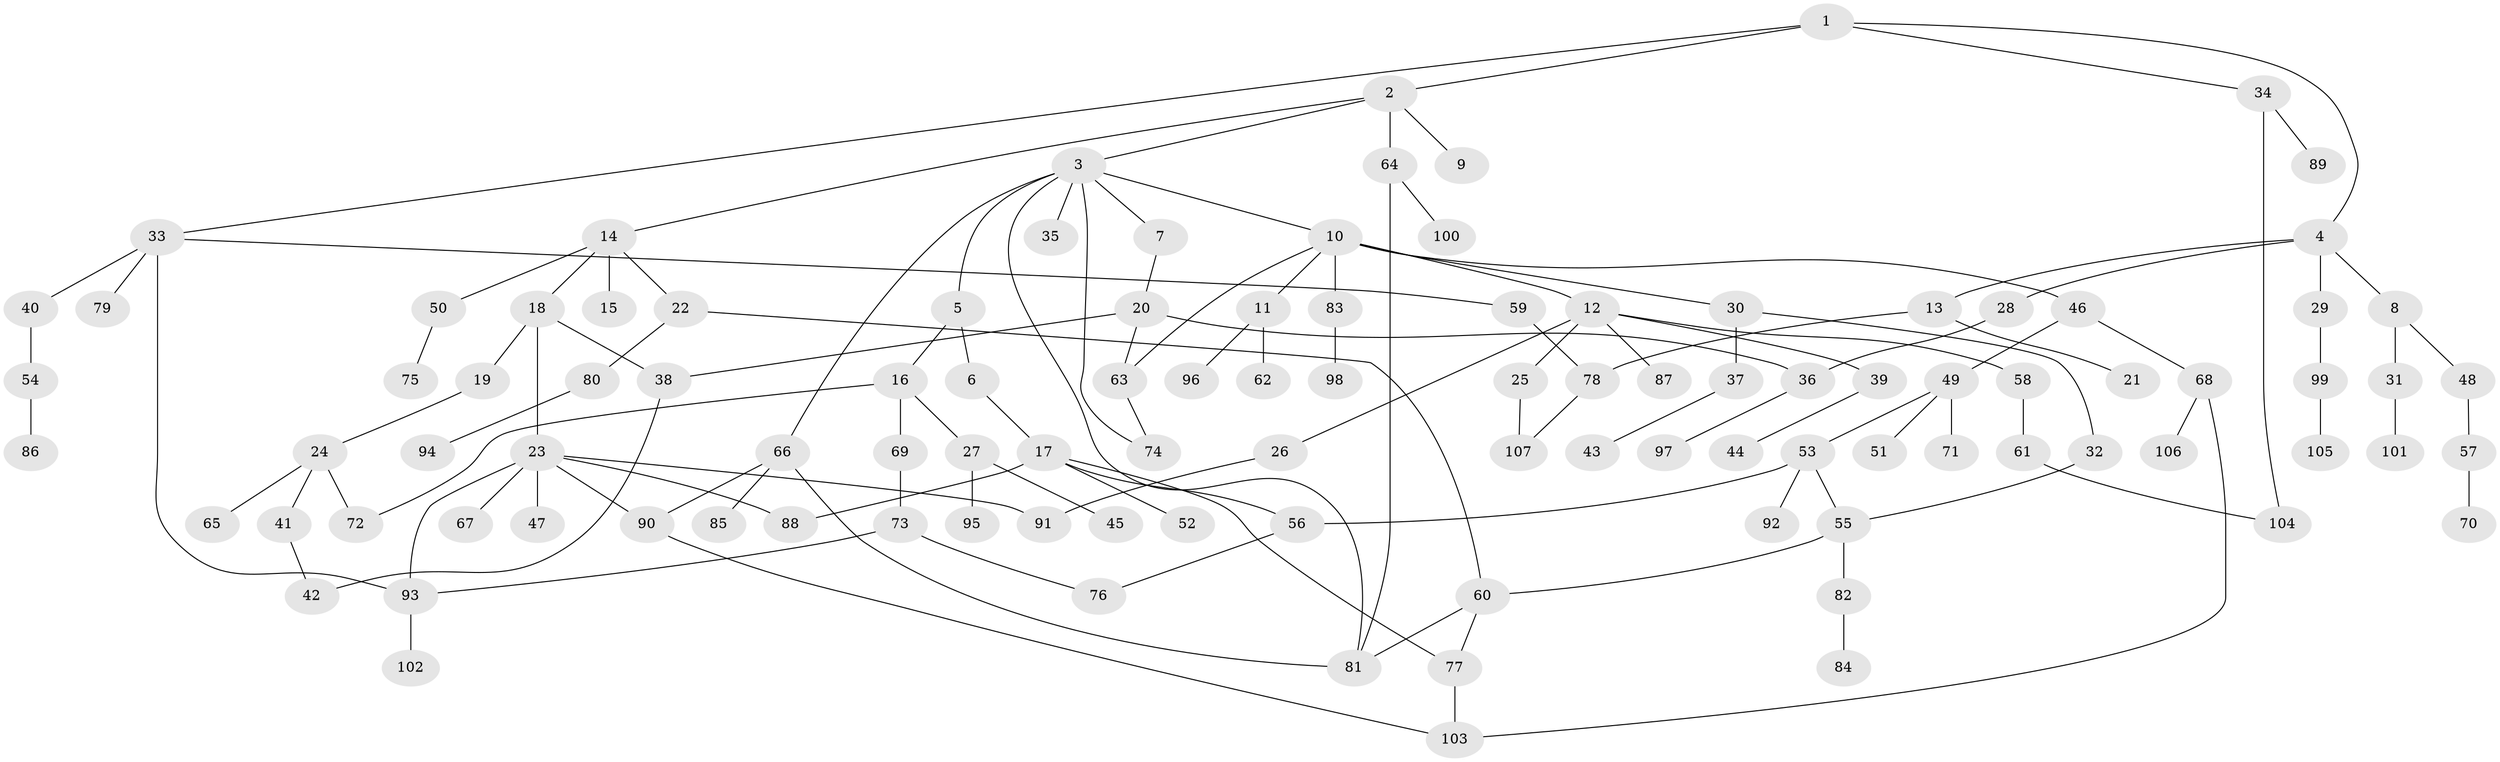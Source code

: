 // Generated by graph-tools (version 1.1) at 2025/41/03/09/25 04:41:18]
// undirected, 107 vertices, 130 edges
graph export_dot {
graph [start="1"]
  node [color=gray90,style=filled];
  1;
  2;
  3;
  4;
  5;
  6;
  7;
  8;
  9;
  10;
  11;
  12;
  13;
  14;
  15;
  16;
  17;
  18;
  19;
  20;
  21;
  22;
  23;
  24;
  25;
  26;
  27;
  28;
  29;
  30;
  31;
  32;
  33;
  34;
  35;
  36;
  37;
  38;
  39;
  40;
  41;
  42;
  43;
  44;
  45;
  46;
  47;
  48;
  49;
  50;
  51;
  52;
  53;
  54;
  55;
  56;
  57;
  58;
  59;
  60;
  61;
  62;
  63;
  64;
  65;
  66;
  67;
  68;
  69;
  70;
  71;
  72;
  73;
  74;
  75;
  76;
  77;
  78;
  79;
  80;
  81;
  82;
  83;
  84;
  85;
  86;
  87;
  88;
  89;
  90;
  91;
  92;
  93;
  94;
  95;
  96;
  97;
  98;
  99;
  100;
  101;
  102;
  103;
  104;
  105;
  106;
  107;
  1 -- 2;
  1 -- 4;
  1 -- 33;
  1 -- 34;
  2 -- 3;
  2 -- 9;
  2 -- 14;
  2 -- 64;
  3 -- 5;
  3 -- 7;
  3 -- 10;
  3 -- 35;
  3 -- 66;
  3 -- 81;
  3 -- 74;
  4 -- 8;
  4 -- 13;
  4 -- 28;
  4 -- 29;
  5 -- 6;
  5 -- 16;
  6 -- 17;
  7 -- 20;
  8 -- 31;
  8 -- 48;
  10 -- 11;
  10 -- 12;
  10 -- 30;
  10 -- 46;
  10 -- 83;
  10 -- 63;
  11 -- 62;
  11 -- 96;
  12 -- 25;
  12 -- 26;
  12 -- 39;
  12 -- 58;
  12 -- 87;
  13 -- 21;
  13 -- 78;
  14 -- 15;
  14 -- 18;
  14 -- 22;
  14 -- 50;
  16 -- 27;
  16 -- 69;
  16 -- 72;
  17 -- 52;
  17 -- 77;
  17 -- 56;
  17 -- 88;
  18 -- 19;
  18 -- 23;
  18 -- 38;
  19 -- 24;
  20 -- 38;
  20 -- 63;
  20 -- 36;
  22 -- 80;
  22 -- 60;
  23 -- 47;
  23 -- 67;
  23 -- 88;
  23 -- 91;
  23 -- 93;
  23 -- 90;
  24 -- 41;
  24 -- 65;
  24 -- 72;
  25 -- 107;
  26 -- 91;
  27 -- 45;
  27 -- 95;
  28 -- 36;
  29 -- 99;
  30 -- 32;
  30 -- 37;
  31 -- 101;
  32 -- 55;
  33 -- 40;
  33 -- 59;
  33 -- 79;
  33 -- 93;
  34 -- 89;
  34 -- 104;
  36 -- 97;
  37 -- 43;
  38 -- 42;
  39 -- 44;
  40 -- 54;
  41 -- 42;
  46 -- 49;
  46 -- 68;
  48 -- 57;
  49 -- 51;
  49 -- 53;
  49 -- 71;
  50 -- 75;
  53 -- 56;
  53 -- 92;
  53 -- 55;
  54 -- 86;
  55 -- 60;
  55 -- 82;
  56 -- 76;
  57 -- 70;
  58 -- 61;
  59 -- 78;
  60 -- 77;
  60 -- 81;
  61 -- 104;
  63 -- 74;
  64 -- 100;
  64 -- 81;
  66 -- 85;
  66 -- 90;
  66 -- 81;
  68 -- 106;
  68 -- 103;
  69 -- 73;
  73 -- 76;
  73 -- 93;
  77 -- 103;
  78 -- 107;
  80 -- 94;
  82 -- 84;
  83 -- 98;
  90 -- 103;
  93 -- 102;
  99 -- 105;
}
